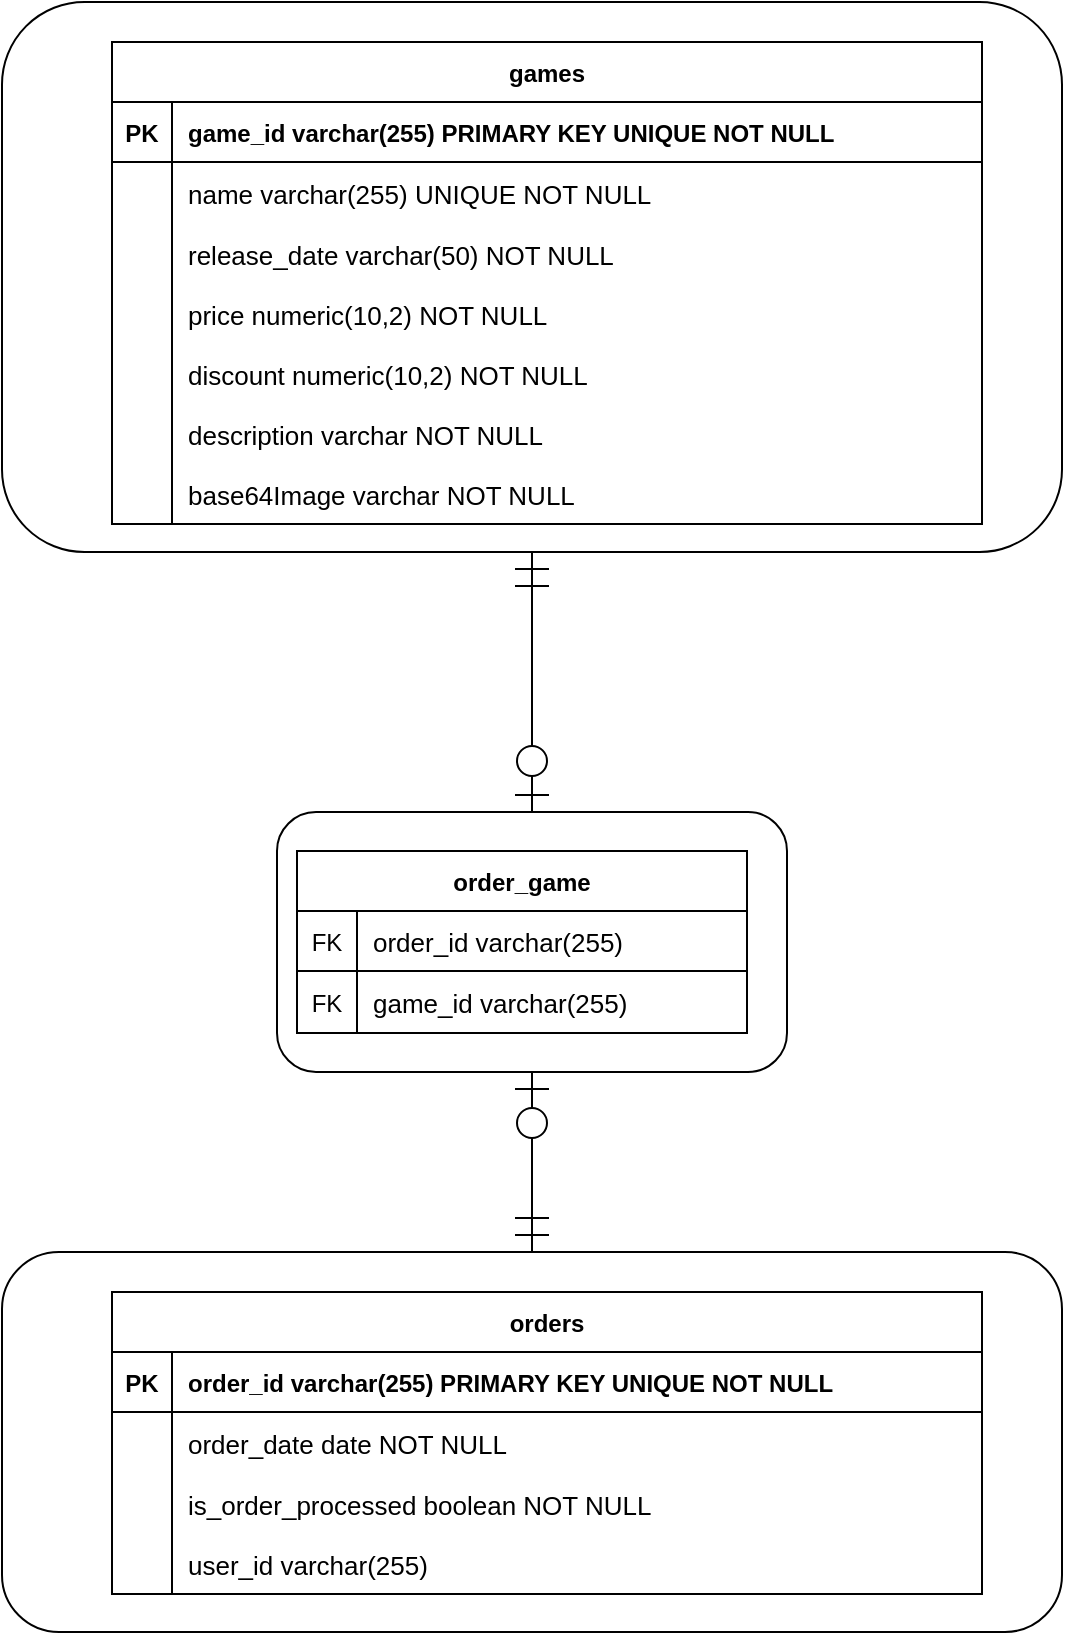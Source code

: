 <mxfile version="21.1.5" type="device">
  <diagram id="R2lEEEUBdFMjLlhIrx00" name="Page-1">
    <mxGraphModel dx="1195" dy="602" grid="1" gridSize="10" guides="1" tooltips="1" connect="1" arrows="1" fold="1" page="1" pageScale="1" pageWidth="850" pageHeight="1100" math="0" shadow="0" extFonts="Permanent Marker^https://fonts.googleapis.com/css?family=Permanent+Marker">
      <root>
        <mxCell id="0" />
        <mxCell id="1" parent="0" />
        <mxCell id="VL071i1AqDFCpZDAVw9u-1" value="" style="rounded=1;whiteSpace=wrap;html=1;" parent="1" vertex="1">
          <mxGeometry x="30" y="105" width="530" height="275" as="geometry" />
        </mxCell>
        <object label="games" email="email&#xa;test" id="C-vyLk0tnHw3VtMMgP7b-23">
          <mxCell style="shape=table;startSize=30;container=1;collapsible=1;childLayout=tableLayout;fixedRows=1;rowLines=0;fontStyle=1;align=center;resizeLast=1;" parent="1" vertex="1">
            <mxGeometry x="85" y="125" width="435" height="241" as="geometry">
              <mxRectangle x="85" y="80" width="80" height="30" as="alternateBounds" />
            </mxGeometry>
          </mxCell>
        </object>
        <mxCell id="C-vyLk0tnHw3VtMMgP7b-24" value="" style="shape=partialRectangle;collapsible=0;dropTarget=0;pointerEvents=0;fillColor=none;points=[[0,0.5],[1,0.5]];portConstraint=eastwest;top=0;left=0;right=0;bottom=1;" parent="C-vyLk0tnHw3VtMMgP7b-23" vertex="1">
          <mxGeometry y="30" width="435" height="30" as="geometry" />
        </mxCell>
        <mxCell id="C-vyLk0tnHw3VtMMgP7b-25" value="PK" style="shape=partialRectangle;overflow=hidden;connectable=0;fillColor=none;top=0;left=0;bottom=0;right=0;fontStyle=1;" parent="C-vyLk0tnHw3VtMMgP7b-24" vertex="1">
          <mxGeometry width="30" height="30" as="geometry">
            <mxRectangle width="30" height="30" as="alternateBounds" />
          </mxGeometry>
        </mxCell>
        <mxCell id="C-vyLk0tnHw3VtMMgP7b-26" value="game_id varchar(255) PRIMARY KEY UNIQUE NOT NULL" style="shape=partialRectangle;overflow=hidden;connectable=0;fillColor=none;top=0;left=0;bottom=0;right=0;align=left;spacingLeft=6;fontStyle=1;" parent="C-vyLk0tnHw3VtMMgP7b-24" vertex="1">
          <mxGeometry x="30" width="405" height="30" as="geometry">
            <mxRectangle width="405" height="30" as="alternateBounds" />
          </mxGeometry>
        </mxCell>
        <mxCell id="C-vyLk0tnHw3VtMMgP7b-27" value="" style="shape=partialRectangle;collapsible=0;dropTarget=0;pointerEvents=0;fillColor=none;points=[[0,0.5],[1,0.5]];portConstraint=eastwest;top=0;left=0;right=0;bottom=0;" parent="C-vyLk0tnHw3VtMMgP7b-23" vertex="1">
          <mxGeometry y="60" width="435" height="31" as="geometry" />
        </mxCell>
        <mxCell id="C-vyLk0tnHw3VtMMgP7b-28" value="" style="shape=partialRectangle;overflow=hidden;connectable=0;fillColor=none;top=0;left=0;bottom=0;right=0;" parent="C-vyLk0tnHw3VtMMgP7b-27" vertex="1">
          <mxGeometry width="30" height="31" as="geometry">
            <mxRectangle width="30" height="31" as="alternateBounds" />
          </mxGeometry>
        </mxCell>
        <mxCell id="C-vyLk0tnHw3VtMMgP7b-29" value="name varchar(255) UNIQUE NOT NULL" style="shape=partialRectangle;overflow=hidden;connectable=0;fillColor=none;top=0;left=0;bottom=0;right=0;align=left;spacingLeft=6;fontSize=13;" parent="C-vyLk0tnHw3VtMMgP7b-27" vertex="1">
          <mxGeometry x="30" width="405" height="31" as="geometry">
            <mxRectangle width="405" height="31" as="alternateBounds" />
          </mxGeometry>
        </mxCell>
        <mxCell id="VL071i1AqDFCpZDAVw9u-34" style="shape=partialRectangle;collapsible=0;dropTarget=0;pointerEvents=0;fillColor=none;points=[[0,0.5],[1,0.5]];portConstraint=eastwest;top=0;left=0;right=0;bottom=0;" parent="C-vyLk0tnHw3VtMMgP7b-23" vertex="1">
          <mxGeometry y="91" width="435" height="30" as="geometry" />
        </mxCell>
        <mxCell id="VL071i1AqDFCpZDAVw9u-35" style="shape=partialRectangle;overflow=hidden;connectable=0;fillColor=none;top=0;left=0;bottom=0;right=0;" parent="VL071i1AqDFCpZDAVw9u-34" vertex="1">
          <mxGeometry width="30" height="30" as="geometry">
            <mxRectangle width="30" height="30" as="alternateBounds" />
          </mxGeometry>
        </mxCell>
        <mxCell id="VL071i1AqDFCpZDAVw9u-36" value="release_date varchar(50) NOT NULL" style="shape=partialRectangle;overflow=hidden;connectable=0;fillColor=none;top=0;left=0;bottom=0;right=0;align=left;spacingLeft=6;fontSize=13;" parent="VL071i1AqDFCpZDAVw9u-34" vertex="1">
          <mxGeometry x="30" width="405" height="30" as="geometry">
            <mxRectangle width="405" height="30" as="alternateBounds" />
          </mxGeometry>
        </mxCell>
        <mxCell id="OKpWDmHDf1I66epjjTxF-31" style="shape=partialRectangle;collapsible=0;dropTarget=0;pointerEvents=0;fillColor=none;points=[[0,0.5],[1,0.5]];portConstraint=eastwest;top=0;left=0;right=0;bottom=0;strokeColor=default;" parent="C-vyLk0tnHw3VtMMgP7b-23" vertex="1">
          <mxGeometry y="121" width="435" height="30" as="geometry" />
        </mxCell>
        <mxCell id="OKpWDmHDf1I66epjjTxF-32" value="" style="shape=partialRectangle;overflow=hidden;connectable=0;fillColor=none;top=0;left=0;bottom=0;right=0;fontStyle=1" parent="OKpWDmHDf1I66epjjTxF-31" vertex="1">
          <mxGeometry width="30" height="30" as="geometry">
            <mxRectangle width="30" height="30" as="alternateBounds" />
          </mxGeometry>
        </mxCell>
        <mxCell id="OKpWDmHDf1I66epjjTxF-33" value="price numeric(10,2) NOT NULL" style="shape=partialRectangle;overflow=hidden;connectable=0;fillColor=none;top=0;left=0;bottom=0;right=0;align=left;spacingLeft=6;fontSize=13;" parent="OKpWDmHDf1I66epjjTxF-31" vertex="1">
          <mxGeometry x="30" width="405" height="30" as="geometry">
            <mxRectangle width="405" height="30" as="alternateBounds" />
          </mxGeometry>
        </mxCell>
        <mxCell id="OKpWDmHDf1I66epjjTxF-34" style="shape=partialRectangle;collapsible=0;dropTarget=0;pointerEvents=0;fillColor=none;points=[[0,0.5],[1,0.5]];portConstraint=eastwest;top=0;left=0;right=0;bottom=0;" parent="C-vyLk0tnHw3VtMMgP7b-23" vertex="1">
          <mxGeometry y="151" width="435" height="30" as="geometry" />
        </mxCell>
        <mxCell id="OKpWDmHDf1I66epjjTxF-35" value="" style="shape=partialRectangle;overflow=hidden;connectable=0;fillColor=none;top=0;left=0;bottom=0;right=0;fontStyle=1" parent="OKpWDmHDf1I66epjjTxF-34" vertex="1">
          <mxGeometry width="30" height="30" as="geometry">
            <mxRectangle width="30" height="30" as="alternateBounds" />
          </mxGeometry>
        </mxCell>
        <mxCell id="OKpWDmHDf1I66epjjTxF-36" value="discount numeric(10,2) NOT NULL" style="shape=partialRectangle;overflow=hidden;connectable=0;fillColor=none;top=0;left=0;bottom=0;right=0;align=left;spacingLeft=6;fontSize=13;" parent="OKpWDmHDf1I66epjjTxF-34" vertex="1">
          <mxGeometry x="30" width="405" height="30" as="geometry">
            <mxRectangle width="405" height="30" as="alternateBounds" />
          </mxGeometry>
        </mxCell>
        <mxCell id="OKpWDmHDf1I66epjjTxF-37" style="shape=partialRectangle;collapsible=0;dropTarget=0;pointerEvents=0;fillColor=none;points=[[0,0.5],[1,0.5]];portConstraint=eastwest;top=0;left=0;right=0;bottom=0;" parent="C-vyLk0tnHw3VtMMgP7b-23" vertex="1">
          <mxGeometry y="181" width="435" height="30" as="geometry" />
        </mxCell>
        <mxCell id="OKpWDmHDf1I66epjjTxF-38" style="shape=partialRectangle;overflow=hidden;connectable=0;fillColor=none;top=0;left=0;bottom=0;right=0;" parent="OKpWDmHDf1I66epjjTxF-37" vertex="1">
          <mxGeometry width="30" height="30" as="geometry">
            <mxRectangle width="30" height="30" as="alternateBounds" />
          </mxGeometry>
        </mxCell>
        <mxCell id="OKpWDmHDf1I66epjjTxF-39" value="description varchar NOT NULL" style="shape=partialRectangle;overflow=hidden;connectable=0;fillColor=none;top=0;left=0;bottom=0;right=0;align=left;spacingLeft=6;fontSize=13;" parent="OKpWDmHDf1I66epjjTxF-37" vertex="1">
          <mxGeometry x="30" width="405" height="30" as="geometry">
            <mxRectangle width="405" height="30" as="alternateBounds" />
          </mxGeometry>
        </mxCell>
        <mxCell id="OKpWDmHDf1I66epjjTxF-40" style="shape=partialRectangle;collapsible=0;dropTarget=0;pointerEvents=0;fillColor=none;points=[[0,0.5],[1,0.5]];portConstraint=eastwest;top=0;left=0;right=0;bottom=0;" parent="C-vyLk0tnHw3VtMMgP7b-23" vertex="1">
          <mxGeometry y="211" width="435" height="30" as="geometry" />
        </mxCell>
        <mxCell id="OKpWDmHDf1I66epjjTxF-41" style="shape=partialRectangle;overflow=hidden;connectable=0;fillColor=none;top=0;left=0;bottom=0;right=0;" parent="OKpWDmHDf1I66epjjTxF-40" vertex="1">
          <mxGeometry width="30" height="30" as="geometry">
            <mxRectangle width="30" height="30" as="alternateBounds" />
          </mxGeometry>
        </mxCell>
        <mxCell id="OKpWDmHDf1I66epjjTxF-42" value="base64Image varchar NOT NULL" style="shape=partialRectangle;overflow=hidden;connectable=0;fillColor=none;top=0;left=0;bottom=0;right=0;align=left;spacingLeft=6;fontSize=13;" parent="OKpWDmHDf1I66epjjTxF-40" vertex="1">
          <mxGeometry x="30" width="405" height="30" as="geometry">
            <mxRectangle width="405" height="30" as="alternateBounds" />
          </mxGeometry>
        </mxCell>
        <mxCell id="aKT1de0LB3l2bq885Tbr-90" value="" style="rounded=1;whiteSpace=wrap;html=1;" vertex="1" parent="1">
          <mxGeometry x="167.5" y="510" width="255" height="130" as="geometry" />
        </mxCell>
        <object label="order_game" email="email&#xa;test" id="aKT1de0LB3l2bq885Tbr-91">
          <mxCell style="shape=table;startSize=30;container=1;collapsible=1;childLayout=tableLayout;fixedRows=1;rowLines=0;fontStyle=1;align=center;resizeLast=1;" vertex="1" parent="1">
            <mxGeometry x="177.5" y="529.5" width="225" height="91" as="geometry">
              <mxRectangle x="85" y="80" width="80" height="30" as="alternateBounds" />
            </mxGeometry>
          </mxCell>
        </object>
        <mxCell id="aKT1de0LB3l2bq885Tbr-92" value="" style="shape=partialRectangle;collapsible=0;dropTarget=0;pointerEvents=0;fillColor=none;points=[[0,0.5],[1,0.5]];portConstraint=eastwest;top=0;left=0;right=0;bottom=1;" vertex="1" parent="aKT1de0LB3l2bq885Tbr-91">
          <mxGeometry y="30" width="225" height="30" as="geometry" />
        </mxCell>
        <mxCell id="aKT1de0LB3l2bq885Tbr-93" value="FK" style="shape=partialRectangle;overflow=hidden;connectable=0;fillColor=none;top=0;left=0;bottom=0;right=0;fontStyle=0;" vertex="1" parent="aKT1de0LB3l2bq885Tbr-92">
          <mxGeometry width="30" height="30" as="geometry">
            <mxRectangle width="30" height="30" as="alternateBounds" />
          </mxGeometry>
        </mxCell>
        <mxCell id="aKT1de0LB3l2bq885Tbr-94" value="order_id varchar(255)" style="shape=partialRectangle;overflow=hidden;connectable=0;fillColor=none;top=0;left=0;bottom=0;right=0;align=left;spacingLeft=6;fontStyle=0;fontSize=13;" vertex="1" parent="aKT1de0LB3l2bq885Tbr-92">
          <mxGeometry x="30" width="195" height="30" as="geometry">
            <mxRectangle width="195" height="30" as="alternateBounds" />
          </mxGeometry>
        </mxCell>
        <mxCell id="aKT1de0LB3l2bq885Tbr-95" value="" style="shape=partialRectangle;collapsible=0;dropTarget=0;pointerEvents=0;fillColor=none;points=[[0,0.5],[1,0.5]];portConstraint=eastwest;top=0;left=0;right=0;bottom=0;" vertex="1" parent="aKT1de0LB3l2bq885Tbr-91">
          <mxGeometry y="60" width="225" height="31" as="geometry" />
        </mxCell>
        <mxCell id="aKT1de0LB3l2bq885Tbr-96" value="FK" style="shape=partialRectangle;overflow=hidden;connectable=0;fillColor=none;top=0;left=0;bottom=0;right=0;" vertex="1" parent="aKT1de0LB3l2bq885Tbr-95">
          <mxGeometry width="30" height="31" as="geometry">
            <mxRectangle width="30" height="31" as="alternateBounds" />
          </mxGeometry>
        </mxCell>
        <mxCell id="aKT1de0LB3l2bq885Tbr-97" value="game_id varchar(255)" style="shape=partialRectangle;overflow=hidden;connectable=0;fillColor=none;top=0;left=0;bottom=0;right=0;align=left;spacingLeft=6;fontSize=13;" vertex="1" parent="aKT1de0LB3l2bq885Tbr-95">
          <mxGeometry x="30" width="195" height="31" as="geometry">
            <mxRectangle width="195" height="31" as="alternateBounds" />
          </mxGeometry>
        </mxCell>
        <mxCell id="aKT1de0LB3l2bq885Tbr-132" value="" style="fontSize=12;html=1;endArrow=ERzeroToOne;startArrow=ERmandOne;rounded=0;endSize=15;startSize=15;entryX=0.5;entryY=0;entryDx=0;entryDy=0;exitX=0.5;exitY=1;exitDx=0;exitDy=0;" edge="1" parent="1" source="VL071i1AqDFCpZDAVw9u-1" target="aKT1de0LB3l2bq885Tbr-90">
          <mxGeometry width="100" height="100" relative="1" as="geometry">
            <mxPoint x="590" y="670" as="sourcePoint" />
            <mxPoint x="433" y="670" as="targetPoint" />
            <Array as="points" />
          </mxGeometry>
        </mxCell>
        <mxCell id="aKT1de0LB3l2bq885Tbr-133" value="" style="fontSize=12;html=1;endArrow=ERzeroToOne;startArrow=ERmandOne;rounded=0;endSize=15;startSize=15;entryX=0.5;entryY=1;entryDx=0;entryDy=0;exitX=0.5;exitY=0;exitDx=0;exitDy=0;" edge="1" parent="1" target="aKT1de0LB3l2bq885Tbr-90">
          <mxGeometry width="100" height="100" relative="1" as="geometry">
            <mxPoint x="295" y="730" as="sourcePoint" />
            <mxPoint x="570" y="690" as="targetPoint" />
            <Array as="points" />
          </mxGeometry>
        </mxCell>
        <mxCell id="aKT1de0LB3l2bq885Tbr-134" value="" style="rounded=1;whiteSpace=wrap;html=1;" vertex="1" parent="1">
          <mxGeometry x="30" y="730" width="530" height="190" as="geometry" />
        </mxCell>
        <object label="orders" email="email&#xa;test" id="aKT1de0LB3l2bq885Tbr-135">
          <mxCell style="shape=table;startSize=30;container=1;collapsible=1;childLayout=tableLayout;fixedRows=1;rowLines=0;fontStyle=1;align=center;resizeLast=1;" vertex="1" parent="1">
            <mxGeometry x="85" y="750" width="435" height="151" as="geometry">
              <mxRectangle x="85" y="80" width="80" height="30" as="alternateBounds" />
            </mxGeometry>
          </mxCell>
        </object>
        <mxCell id="aKT1de0LB3l2bq885Tbr-136" value="" style="shape=partialRectangle;collapsible=0;dropTarget=0;pointerEvents=0;fillColor=none;points=[[0,0.5],[1,0.5]];portConstraint=eastwest;top=0;left=0;right=0;bottom=1;" vertex="1" parent="aKT1de0LB3l2bq885Tbr-135">
          <mxGeometry y="30" width="435" height="30" as="geometry" />
        </mxCell>
        <mxCell id="aKT1de0LB3l2bq885Tbr-137" value="PK" style="shape=partialRectangle;overflow=hidden;connectable=0;fillColor=none;top=0;left=0;bottom=0;right=0;fontStyle=1;" vertex="1" parent="aKT1de0LB3l2bq885Tbr-136">
          <mxGeometry width="30" height="30" as="geometry">
            <mxRectangle width="30" height="30" as="alternateBounds" />
          </mxGeometry>
        </mxCell>
        <mxCell id="aKT1de0LB3l2bq885Tbr-138" value="order_id varchar(255) PRIMARY KEY UNIQUE NOT NULL" style="shape=partialRectangle;overflow=hidden;connectable=0;fillColor=none;top=0;left=0;bottom=0;right=0;align=left;spacingLeft=6;fontStyle=1;" vertex="1" parent="aKT1de0LB3l2bq885Tbr-136">
          <mxGeometry x="30" width="405" height="30" as="geometry">
            <mxRectangle width="405" height="30" as="alternateBounds" />
          </mxGeometry>
        </mxCell>
        <mxCell id="aKT1de0LB3l2bq885Tbr-139" value="" style="shape=partialRectangle;collapsible=0;dropTarget=0;pointerEvents=0;fillColor=none;points=[[0,0.5],[1,0.5]];portConstraint=eastwest;top=0;left=0;right=0;bottom=0;" vertex="1" parent="aKT1de0LB3l2bq885Tbr-135">
          <mxGeometry y="60" width="435" height="31" as="geometry" />
        </mxCell>
        <mxCell id="aKT1de0LB3l2bq885Tbr-140" value="" style="shape=partialRectangle;overflow=hidden;connectable=0;fillColor=none;top=0;left=0;bottom=0;right=0;" vertex="1" parent="aKT1de0LB3l2bq885Tbr-139">
          <mxGeometry width="30" height="31" as="geometry">
            <mxRectangle width="30" height="31" as="alternateBounds" />
          </mxGeometry>
        </mxCell>
        <mxCell id="aKT1de0LB3l2bq885Tbr-141" value="order_date date NOT NULL" style="shape=partialRectangle;overflow=hidden;connectable=0;fillColor=none;top=0;left=0;bottom=0;right=0;align=left;spacingLeft=6;fontSize=13;" vertex="1" parent="aKT1de0LB3l2bq885Tbr-139">
          <mxGeometry x="30" width="405" height="31" as="geometry">
            <mxRectangle width="405" height="31" as="alternateBounds" />
          </mxGeometry>
        </mxCell>
        <mxCell id="aKT1de0LB3l2bq885Tbr-142" style="shape=partialRectangle;collapsible=0;dropTarget=0;pointerEvents=0;fillColor=none;points=[[0,0.5],[1,0.5]];portConstraint=eastwest;top=0;left=0;right=0;bottom=0;" vertex="1" parent="aKT1de0LB3l2bq885Tbr-135">
          <mxGeometry y="91" width="435" height="30" as="geometry" />
        </mxCell>
        <mxCell id="aKT1de0LB3l2bq885Tbr-143" style="shape=partialRectangle;overflow=hidden;connectable=0;fillColor=none;top=0;left=0;bottom=0;right=0;" vertex="1" parent="aKT1de0LB3l2bq885Tbr-142">
          <mxGeometry width="30" height="30" as="geometry">
            <mxRectangle width="30" height="30" as="alternateBounds" />
          </mxGeometry>
        </mxCell>
        <mxCell id="aKT1de0LB3l2bq885Tbr-144" value="is_order_processed boolean NOT NULL" style="shape=partialRectangle;overflow=hidden;connectable=0;fillColor=none;top=0;left=0;bottom=0;right=0;align=left;spacingLeft=6;fontSize=13;" vertex="1" parent="aKT1de0LB3l2bq885Tbr-142">
          <mxGeometry x="30" width="405" height="30" as="geometry">
            <mxRectangle width="405" height="30" as="alternateBounds" />
          </mxGeometry>
        </mxCell>
        <mxCell id="aKT1de0LB3l2bq885Tbr-145" style="shape=partialRectangle;collapsible=0;dropTarget=0;pointerEvents=0;fillColor=none;points=[[0,0.5],[1,0.5]];portConstraint=eastwest;top=0;left=0;right=0;bottom=0;strokeColor=default;" vertex="1" parent="aKT1de0LB3l2bq885Tbr-135">
          <mxGeometry y="121" width="435" height="30" as="geometry" />
        </mxCell>
        <mxCell id="aKT1de0LB3l2bq885Tbr-146" value="" style="shape=partialRectangle;overflow=hidden;connectable=0;fillColor=none;top=0;left=0;bottom=0;right=0;fontStyle=1" vertex="1" parent="aKT1de0LB3l2bq885Tbr-145">
          <mxGeometry width="30" height="30" as="geometry">
            <mxRectangle width="30" height="30" as="alternateBounds" />
          </mxGeometry>
        </mxCell>
        <mxCell id="aKT1de0LB3l2bq885Tbr-147" value="user_id varchar(255)" style="shape=partialRectangle;overflow=hidden;connectable=0;fillColor=none;top=0;left=0;bottom=0;right=0;align=left;spacingLeft=6;fontSize=13;" vertex="1" parent="aKT1de0LB3l2bq885Tbr-145">
          <mxGeometry x="30" width="405" height="30" as="geometry">
            <mxRectangle width="405" height="30" as="alternateBounds" />
          </mxGeometry>
        </mxCell>
      </root>
    </mxGraphModel>
  </diagram>
</mxfile>
